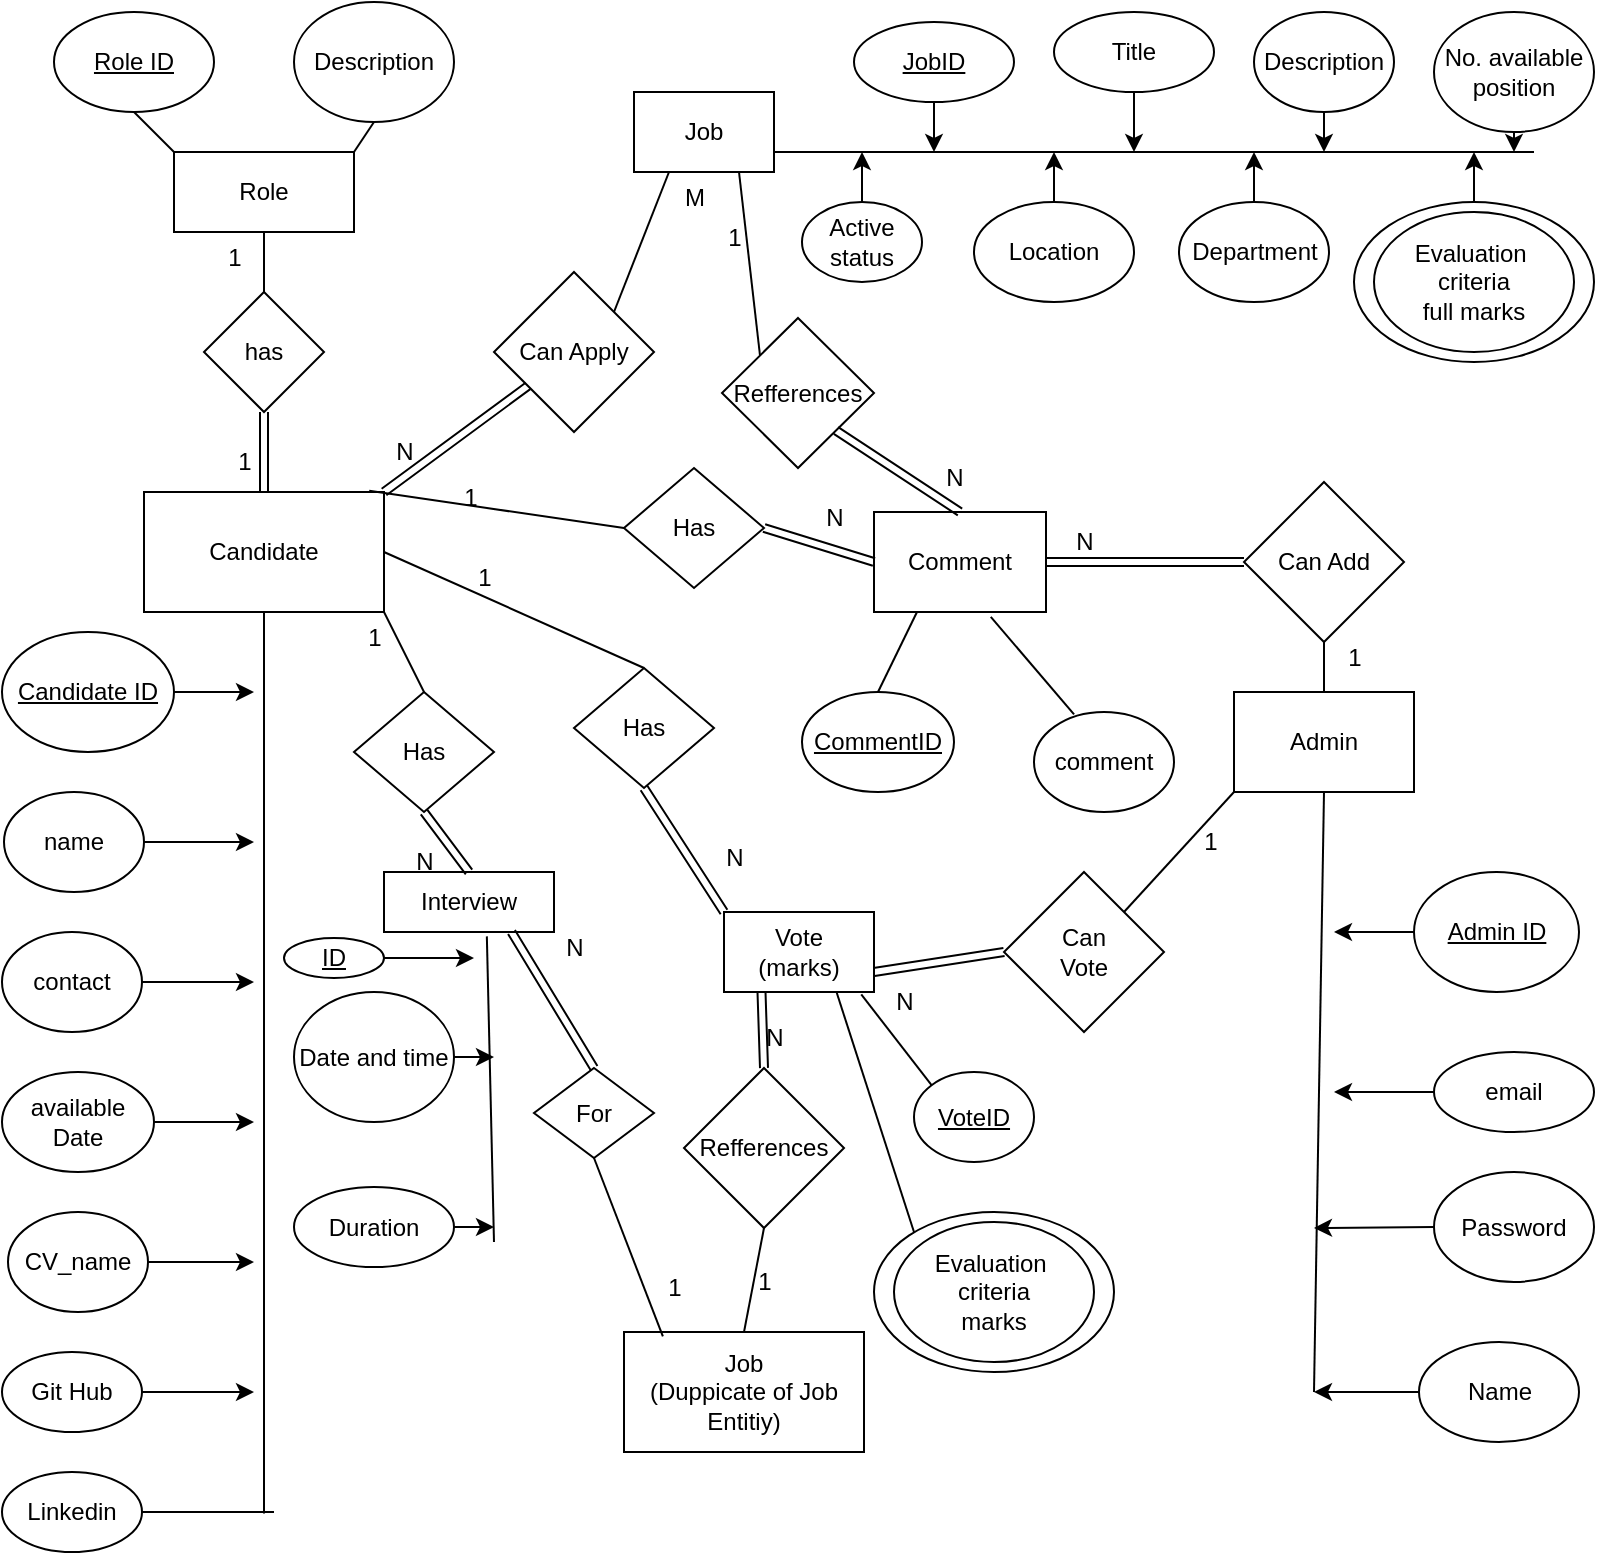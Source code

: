 <mxfile version="24.7.6">
  <diagram name="Page-1" id="WARzqJmZyCkNk78oDtjW">
    <mxGraphModel dx="1050" dy="522" grid="1" gridSize="10" guides="1" tooltips="1" connect="1" arrows="1" fold="1" page="1" pageScale="1" pageWidth="827" pageHeight="1169" math="0" shadow="0">
      <root>
        <mxCell id="0" />
        <mxCell id="1" parent="0" />
        <mxCell id="8VByRoDsS0wqyo2PORcs-43" value="" style="ellipse;whiteSpace=wrap;html=1;gradientColor=none;fillStyle=hatch;" parent="1" vertex="1">
          <mxGeometry x="690" y="230" width="120" height="80" as="geometry" />
        </mxCell>
        <mxCell id="8VByRoDsS0wqyo2PORcs-1" value="Candidate" style="rounded=0;whiteSpace=wrap;html=1;" parent="1" vertex="1">
          <mxGeometry x="85" y="375" width="120" height="60" as="geometry" />
        </mxCell>
        <mxCell id="8VByRoDsS0wqyo2PORcs-2" value="Role" style="rounded=0;whiteSpace=wrap;html=1;" parent="1" vertex="1">
          <mxGeometry x="100" y="205" width="90" height="40" as="geometry" />
        </mxCell>
        <mxCell id="8VByRoDsS0wqyo2PORcs-3" value="&lt;u&gt;Role ID&lt;/u&gt;" style="ellipse;whiteSpace=wrap;html=1;" parent="1" vertex="1">
          <mxGeometry x="40" y="135" width="80" height="50" as="geometry" />
        </mxCell>
        <mxCell id="8VByRoDsS0wqyo2PORcs-4" value="Description" style="ellipse;whiteSpace=wrap;html=1;" parent="1" vertex="1">
          <mxGeometry x="160" y="130" width="80" height="60" as="geometry" />
        </mxCell>
        <mxCell id="8VByRoDsS0wqyo2PORcs-5" value="" style="endArrow=none;html=1;rounded=0;exitX=0.5;exitY=1;exitDx=0;exitDy=0;entryX=0;entryY=0;entryDx=0;entryDy=0;" parent="1" source="8VByRoDsS0wqyo2PORcs-3" target="8VByRoDsS0wqyo2PORcs-2" edge="1">
          <mxGeometry width="50" height="50" relative="1" as="geometry">
            <mxPoint x="400" y="395" as="sourcePoint" />
            <mxPoint x="450" y="345" as="targetPoint" />
          </mxGeometry>
        </mxCell>
        <mxCell id="8VByRoDsS0wqyo2PORcs-6" value="" style="endArrow=none;html=1;rounded=0;exitX=0.5;exitY=1;exitDx=0;exitDy=0;entryX=1;entryY=0;entryDx=0;entryDy=0;" parent="1" source="8VByRoDsS0wqyo2PORcs-4" target="8VByRoDsS0wqyo2PORcs-2" edge="1">
          <mxGeometry width="50" height="50" relative="1" as="geometry">
            <mxPoint x="400" y="395" as="sourcePoint" />
            <mxPoint x="450" y="345" as="targetPoint" />
          </mxGeometry>
        </mxCell>
        <mxCell id="8VByRoDsS0wqyo2PORcs-7" value="has" style="rhombus;whiteSpace=wrap;html=1;" parent="1" vertex="1">
          <mxGeometry x="115" y="275" width="60" height="60" as="geometry" />
        </mxCell>
        <mxCell id="8VByRoDsS0wqyo2PORcs-8" value="" style="endArrow=none;html=1;rounded=0;exitX=0.5;exitY=1;exitDx=0;exitDy=0;entryX=0.5;entryY=0;entryDx=0;entryDy=0;" parent="1" source="8VByRoDsS0wqyo2PORcs-2" target="8VByRoDsS0wqyo2PORcs-7" edge="1">
          <mxGeometry width="50" height="50" relative="1" as="geometry">
            <mxPoint x="400" y="395" as="sourcePoint" />
            <mxPoint x="450" y="345" as="targetPoint" />
          </mxGeometry>
        </mxCell>
        <mxCell id="8VByRoDsS0wqyo2PORcs-9" value="" style="shape=link;html=1;rounded=0;exitX=0.5;exitY=1;exitDx=0;exitDy=0;entryX=0.5;entryY=0;entryDx=0;entryDy=0;" parent="1" source="8VByRoDsS0wqyo2PORcs-7" target="8VByRoDsS0wqyo2PORcs-1" edge="1">
          <mxGeometry width="100" relative="1" as="geometry">
            <mxPoint x="380" y="375" as="sourcePoint" />
            <mxPoint x="480" y="375" as="targetPoint" />
          </mxGeometry>
        </mxCell>
        <mxCell id="8VByRoDsS0wqyo2PORcs-28" style="edgeStyle=orthogonalEdgeStyle;rounded=0;orthogonalLoop=1;jettySize=auto;html=1;exitX=1;exitY=0.5;exitDx=0;exitDy=0;" parent="1" source="8VByRoDsS0wqyo2PORcs-10" edge="1">
          <mxGeometry relative="1" as="geometry">
            <mxPoint x="140" y="475" as="targetPoint" />
          </mxGeometry>
        </mxCell>
        <mxCell id="8VByRoDsS0wqyo2PORcs-10" value="&lt;u&gt;Candidate ID&lt;/u&gt;" style="ellipse;whiteSpace=wrap;html=1;" parent="1" vertex="1">
          <mxGeometry x="14" y="445" width="86" height="60" as="geometry" />
        </mxCell>
        <mxCell id="8VByRoDsS0wqyo2PORcs-27" style="edgeStyle=orthogonalEdgeStyle;rounded=0;orthogonalLoop=1;jettySize=auto;html=1;exitX=1;exitY=0.5;exitDx=0;exitDy=0;" parent="1" source="8VByRoDsS0wqyo2PORcs-11" edge="1">
          <mxGeometry relative="1" as="geometry">
            <mxPoint x="140" y="550" as="targetPoint" />
          </mxGeometry>
        </mxCell>
        <mxCell id="8VByRoDsS0wqyo2PORcs-11" value="name" style="ellipse;whiteSpace=wrap;html=1;" parent="1" vertex="1">
          <mxGeometry x="15" y="525" width="70" height="50" as="geometry" />
        </mxCell>
        <mxCell id="8VByRoDsS0wqyo2PORcs-26" style="edgeStyle=orthogonalEdgeStyle;rounded=0;orthogonalLoop=1;jettySize=auto;html=1;exitX=1;exitY=0.5;exitDx=0;exitDy=0;" parent="1" source="8VByRoDsS0wqyo2PORcs-12" edge="1">
          <mxGeometry relative="1" as="geometry">
            <mxPoint x="140" y="620" as="targetPoint" />
          </mxGeometry>
        </mxCell>
        <mxCell id="8VByRoDsS0wqyo2PORcs-12" value="contact" style="ellipse;whiteSpace=wrap;html=1;" parent="1" vertex="1">
          <mxGeometry x="14" y="595" width="70" height="50" as="geometry" />
        </mxCell>
        <mxCell id="8VByRoDsS0wqyo2PORcs-25" style="edgeStyle=orthogonalEdgeStyle;rounded=0;orthogonalLoop=1;jettySize=auto;html=1;exitX=1;exitY=0.5;exitDx=0;exitDy=0;" parent="1" source="8VByRoDsS0wqyo2PORcs-13" edge="1">
          <mxGeometry relative="1" as="geometry">
            <mxPoint x="140" y="690" as="targetPoint" />
          </mxGeometry>
        </mxCell>
        <mxCell id="8VByRoDsS0wqyo2PORcs-13" value="available&lt;div&gt;Date&lt;/div&gt;" style="ellipse;whiteSpace=wrap;html=1;" parent="1" vertex="1">
          <mxGeometry x="14" y="665" width="76" height="50" as="geometry" />
        </mxCell>
        <mxCell id="8VByRoDsS0wqyo2PORcs-14" value="1" style="text;html=1;align=center;verticalAlign=middle;resizable=0;points=[];autosize=1;strokeColor=none;fillColor=none;" parent="1" vertex="1">
          <mxGeometry x="120" y="345" width="30" height="30" as="geometry" />
        </mxCell>
        <mxCell id="8VByRoDsS0wqyo2PORcs-15" value="1" style="text;html=1;align=center;verticalAlign=middle;resizable=0;points=[];autosize=1;strokeColor=none;fillColor=none;" parent="1" vertex="1">
          <mxGeometry x="115" y="243" width="30" height="30" as="geometry" />
        </mxCell>
        <mxCell id="8VByRoDsS0wqyo2PORcs-24" style="edgeStyle=orthogonalEdgeStyle;rounded=0;orthogonalLoop=1;jettySize=auto;html=1;exitX=1;exitY=0.5;exitDx=0;exitDy=0;" parent="1" source="8VByRoDsS0wqyo2PORcs-16" edge="1">
          <mxGeometry relative="1" as="geometry">
            <mxPoint x="140" y="760" as="targetPoint" />
          </mxGeometry>
        </mxCell>
        <mxCell id="8VByRoDsS0wqyo2PORcs-16" value="CV_name" style="ellipse;whiteSpace=wrap;html=1;" parent="1" vertex="1">
          <mxGeometry x="17" y="735" width="70" height="50" as="geometry" />
        </mxCell>
        <mxCell id="8VByRoDsS0wqyo2PORcs-23" style="edgeStyle=orthogonalEdgeStyle;rounded=0;orthogonalLoop=1;jettySize=auto;html=1;exitX=1;exitY=0.5;exitDx=0;exitDy=0;" parent="1" source="8VByRoDsS0wqyo2PORcs-17" edge="1">
          <mxGeometry relative="1" as="geometry">
            <mxPoint x="140" y="825" as="targetPoint" />
          </mxGeometry>
        </mxCell>
        <mxCell id="8VByRoDsS0wqyo2PORcs-17" value="Git Hub" style="ellipse;whiteSpace=wrap;html=1;" parent="1" vertex="1">
          <mxGeometry x="14" y="805" width="70" height="40" as="geometry" />
        </mxCell>
        <mxCell id="8VByRoDsS0wqyo2PORcs-18" value="Linkedin" style="ellipse;whiteSpace=wrap;html=1;" parent="1" vertex="1">
          <mxGeometry x="14" y="865" width="70" height="40" as="geometry" />
        </mxCell>
        <mxCell id="8VByRoDsS0wqyo2PORcs-20" value="" style="endArrow=none;html=1;rounded=0;exitX=0.5;exitY=1;exitDx=0;exitDy=0;" parent="1" source="8VByRoDsS0wqyo2PORcs-1" edge="1">
          <mxGeometry width="50" height="50" relative="1" as="geometry">
            <mxPoint x="400" y="475" as="sourcePoint" />
            <mxPoint x="145" y="885.8" as="targetPoint" />
          </mxGeometry>
        </mxCell>
        <mxCell id="8VByRoDsS0wqyo2PORcs-21" value="" style="endArrow=none;html=1;rounded=0;exitX=1;exitY=0.5;exitDx=0;exitDy=0;" parent="1" source="8VByRoDsS0wqyo2PORcs-18" edge="1">
          <mxGeometry width="50" height="50" relative="1" as="geometry">
            <mxPoint x="400" y="695" as="sourcePoint" />
            <mxPoint x="150" y="885" as="targetPoint" />
          </mxGeometry>
        </mxCell>
        <mxCell id="8VByRoDsS0wqyo2PORcs-29" value="Job" style="rounded=0;whiteSpace=wrap;html=1;" parent="1" vertex="1">
          <mxGeometry x="330" y="175" width="70" height="40" as="geometry" />
        </mxCell>
        <mxCell id="8VByRoDsS0wqyo2PORcs-30" value="Can Apply" style="rhombus;whiteSpace=wrap;html=1;" parent="1" vertex="1">
          <mxGeometry x="260" y="265" width="80" height="80" as="geometry" />
        </mxCell>
        <mxCell id="8VByRoDsS0wqyo2PORcs-31" value="" style="shape=link;html=1;rounded=0;exitX=1;exitY=0;exitDx=0;exitDy=0;" parent="1" source="8VByRoDsS0wqyo2PORcs-1" target="8VByRoDsS0wqyo2PORcs-30" edge="1">
          <mxGeometry width="100" relative="1" as="geometry">
            <mxPoint x="340" y="385" as="sourcePoint" />
            <mxPoint x="440" y="385" as="targetPoint" />
          </mxGeometry>
        </mxCell>
        <mxCell id="8VByRoDsS0wqyo2PORcs-32" value="" style="endArrow=none;html=1;rounded=0;exitX=1;exitY=0;exitDx=0;exitDy=0;entryX=0.25;entryY=1;entryDx=0;entryDy=0;" parent="1" source="8VByRoDsS0wqyo2PORcs-30" target="8VByRoDsS0wqyo2PORcs-29" edge="1">
          <mxGeometry width="50" height="50" relative="1" as="geometry">
            <mxPoint x="370" y="405" as="sourcePoint" />
            <mxPoint x="420" y="355" as="targetPoint" />
          </mxGeometry>
        </mxCell>
        <mxCell id="8VByRoDsS0wqyo2PORcs-33" value="N" style="text;html=1;align=center;verticalAlign=middle;resizable=0;points=[];autosize=1;strokeColor=none;fillColor=none;" parent="1" vertex="1">
          <mxGeometry x="200" y="340" width="30" height="30" as="geometry" />
        </mxCell>
        <mxCell id="8VByRoDsS0wqyo2PORcs-34" value="M" style="text;html=1;align=center;verticalAlign=middle;resizable=0;points=[];autosize=1;strokeColor=none;fillColor=none;" parent="1" vertex="1">
          <mxGeometry x="345" y="213" width="30" height="30" as="geometry" />
        </mxCell>
        <mxCell id="8VByRoDsS0wqyo2PORcs-49" style="edgeStyle=orthogonalEdgeStyle;rounded=0;orthogonalLoop=1;jettySize=auto;html=1;exitX=0.5;exitY=1;exitDx=0;exitDy=0;" parent="1" source="8VByRoDsS0wqyo2PORcs-35" edge="1">
          <mxGeometry relative="1" as="geometry">
            <mxPoint x="480" y="205" as="targetPoint" />
          </mxGeometry>
        </mxCell>
        <mxCell id="8VByRoDsS0wqyo2PORcs-35" value="&lt;u&gt;JobID&lt;/u&gt;" style="ellipse;whiteSpace=wrap;html=1;" parent="1" vertex="1">
          <mxGeometry x="440" y="140" width="80" height="40" as="geometry" />
        </mxCell>
        <mxCell id="8VByRoDsS0wqyo2PORcs-50" style="edgeStyle=orthogonalEdgeStyle;rounded=0;orthogonalLoop=1;jettySize=auto;html=1;exitX=0.5;exitY=1;exitDx=0;exitDy=0;" parent="1" source="8VByRoDsS0wqyo2PORcs-36" edge="1">
          <mxGeometry relative="1" as="geometry">
            <mxPoint x="580" y="205" as="targetPoint" />
          </mxGeometry>
        </mxCell>
        <mxCell id="8VByRoDsS0wqyo2PORcs-36" value="Title" style="ellipse;whiteSpace=wrap;html=1;" parent="1" vertex="1">
          <mxGeometry x="540" y="135" width="80" height="40" as="geometry" />
        </mxCell>
        <mxCell id="8VByRoDsS0wqyo2PORcs-51" style="edgeStyle=orthogonalEdgeStyle;rounded=0;orthogonalLoop=1;jettySize=auto;html=1;exitX=0.5;exitY=1;exitDx=0;exitDy=0;" parent="1" source="8VByRoDsS0wqyo2PORcs-37" edge="1">
          <mxGeometry relative="1" as="geometry">
            <mxPoint x="675" y="205" as="targetPoint" />
          </mxGeometry>
        </mxCell>
        <mxCell id="8VByRoDsS0wqyo2PORcs-37" value="Description" style="ellipse;whiteSpace=wrap;html=1;" parent="1" vertex="1">
          <mxGeometry x="640" y="135" width="70" height="50" as="geometry" />
        </mxCell>
        <mxCell id="8VByRoDsS0wqyo2PORcs-52" style="edgeStyle=orthogonalEdgeStyle;rounded=0;orthogonalLoop=1;jettySize=auto;html=1;exitX=0.5;exitY=1;exitDx=0;exitDy=0;" parent="1" source="8VByRoDsS0wqyo2PORcs-38" edge="1">
          <mxGeometry relative="1" as="geometry">
            <mxPoint x="770" y="205" as="targetPoint" />
          </mxGeometry>
        </mxCell>
        <mxCell id="8VByRoDsS0wqyo2PORcs-38" value="No. available&lt;div&gt;position&lt;/div&gt;" style="ellipse;whiteSpace=wrap;html=1;" parent="1" vertex="1">
          <mxGeometry x="730" y="135" width="80" height="60" as="geometry" />
        </mxCell>
        <mxCell id="8VByRoDsS0wqyo2PORcs-48" style="edgeStyle=orthogonalEdgeStyle;rounded=0;orthogonalLoop=1;jettySize=auto;html=1;exitX=0.5;exitY=0;exitDx=0;exitDy=0;" parent="1" source="8VByRoDsS0wqyo2PORcs-39" edge="1">
          <mxGeometry relative="1" as="geometry">
            <mxPoint x="444" y="205" as="targetPoint" />
          </mxGeometry>
        </mxCell>
        <mxCell id="8VByRoDsS0wqyo2PORcs-39" value="Active status" style="ellipse;whiteSpace=wrap;html=1;" parent="1" vertex="1">
          <mxGeometry x="414" y="230" width="60" height="40" as="geometry" />
        </mxCell>
        <mxCell id="8VByRoDsS0wqyo2PORcs-47" style="edgeStyle=orthogonalEdgeStyle;rounded=0;orthogonalLoop=1;jettySize=auto;html=1;exitX=0.5;exitY=0;exitDx=0;exitDy=0;" parent="1" source="8VByRoDsS0wqyo2PORcs-40" edge="1">
          <mxGeometry relative="1" as="geometry">
            <mxPoint x="540" y="205" as="targetPoint" />
          </mxGeometry>
        </mxCell>
        <mxCell id="8VByRoDsS0wqyo2PORcs-40" value="Location" style="ellipse;whiteSpace=wrap;html=1;" parent="1" vertex="1">
          <mxGeometry x="500" y="230" width="80" height="50" as="geometry" />
        </mxCell>
        <mxCell id="8VByRoDsS0wqyo2PORcs-46" style="edgeStyle=orthogonalEdgeStyle;rounded=0;orthogonalLoop=1;jettySize=auto;html=1;exitX=0.5;exitY=0;exitDx=0;exitDy=0;" parent="1" source="8VByRoDsS0wqyo2PORcs-41" edge="1">
          <mxGeometry relative="1" as="geometry">
            <mxPoint x="640" y="205" as="targetPoint" />
          </mxGeometry>
        </mxCell>
        <mxCell id="8VByRoDsS0wqyo2PORcs-41" value="Department" style="ellipse;whiteSpace=wrap;html=1;" parent="1" vertex="1">
          <mxGeometry x="602.5" y="230" width="75" height="50" as="geometry" />
        </mxCell>
        <mxCell id="8VByRoDsS0wqyo2PORcs-42" value="Evaluation&amp;nbsp;&lt;div&gt;criteria&lt;/div&gt;&lt;div&gt;full marks&lt;/div&gt;" style="ellipse;whiteSpace=wrap;html=1;" parent="1" vertex="1">
          <mxGeometry x="700" y="235" width="100" height="70" as="geometry" />
        </mxCell>
        <mxCell id="8VByRoDsS0wqyo2PORcs-45" style="edgeStyle=orthogonalEdgeStyle;rounded=0;orthogonalLoop=1;jettySize=auto;html=1;exitX=0.5;exitY=0;exitDx=0;exitDy=0;" parent="1" source="8VByRoDsS0wqyo2PORcs-43" edge="1">
          <mxGeometry relative="1" as="geometry">
            <mxPoint x="750" y="205" as="targetPoint" />
          </mxGeometry>
        </mxCell>
        <mxCell id="8VByRoDsS0wqyo2PORcs-44" value="" style="endArrow=none;html=1;rounded=0;exitX=1;exitY=0.75;exitDx=0;exitDy=0;" parent="1" source="8VByRoDsS0wqyo2PORcs-29" edge="1">
          <mxGeometry width="50" height="50" relative="1" as="geometry">
            <mxPoint x="370" y="435" as="sourcePoint" />
            <mxPoint x="780" y="205" as="targetPoint" />
          </mxGeometry>
        </mxCell>
        <mxCell id="8VByRoDsS0wqyo2PORcs-53" value="Admin" style="rounded=0;whiteSpace=wrap;html=1;" parent="1" vertex="1">
          <mxGeometry x="630" y="475" width="90" height="50" as="geometry" />
        </mxCell>
        <mxCell id="8VByRoDsS0wqyo2PORcs-62" style="edgeStyle=orthogonalEdgeStyle;rounded=0;orthogonalLoop=1;jettySize=auto;html=1;exitX=0;exitY=0.5;exitDx=0;exitDy=0;" parent="1" source="8VByRoDsS0wqyo2PORcs-54" edge="1">
          <mxGeometry relative="1" as="geometry">
            <mxPoint x="680" y="595" as="targetPoint" />
          </mxGeometry>
        </mxCell>
        <mxCell id="8VByRoDsS0wqyo2PORcs-54" value="&lt;u&gt;Admin ID&lt;/u&gt;" style="ellipse;whiteSpace=wrap;html=1;" parent="1" vertex="1">
          <mxGeometry x="720" y="565" width="82.5" height="60" as="geometry" />
        </mxCell>
        <mxCell id="8VByRoDsS0wqyo2PORcs-61" style="edgeStyle=orthogonalEdgeStyle;rounded=0;orthogonalLoop=1;jettySize=auto;html=1;exitX=0;exitY=0.5;exitDx=0;exitDy=0;" parent="1" source="8VByRoDsS0wqyo2PORcs-55" edge="1">
          <mxGeometry relative="1" as="geometry">
            <mxPoint x="680" y="675" as="targetPoint" />
          </mxGeometry>
        </mxCell>
        <mxCell id="8VByRoDsS0wqyo2PORcs-55" value="email" style="ellipse;whiteSpace=wrap;html=1;" parent="1" vertex="1">
          <mxGeometry x="730" y="655" width="80" height="40" as="geometry" />
        </mxCell>
        <mxCell id="8VByRoDsS0wqyo2PORcs-56" value="Password" style="ellipse;whiteSpace=wrap;html=1;" parent="1" vertex="1">
          <mxGeometry x="730" y="715" width="80" height="55" as="geometry" />
        </mxCell>
        <mxCell id="8VByRoDsS0wqyo2PORcs-59" style="edgeStyle=orthogonalEdgeStyle;rounded=0;orthogonalLoop=1;jettySize=auto;html=1;exitX=0;exitY=0.5;exitDx=0;exitDy=0;" parent="1" source="8VByRoDsS0wqyo2PORcs-57" edge="1">
          <mxGeometry relative="1" as="geometry">
            <mxPoint x="670" y="825" as="targetPoint" />
          </mxGeometry>
        </mxCell>
        <mxCell id="8VByRoDsS0wqyo2PORcs-57" value="Name" style="ellipse;whiteSpace=wrap;html=1;" parent="1" vertex="1">
          <mxGeometry x="722.5" y="800" width="80" height="50" as="geometry" />
        </mxCell>
        <mxCell id="8VByRoDsS0wqyo2PORcs-58" value="" style="endArrow=none;html=1;rounded=0;entryX=0.5;entryY=1;entryDx=0;entryDy=0;" parent="1" target="8VByRoDsS0wqyo2PORcs-53" edge="1">
          <mxGeometry width="50" height="50" relative="1" as="geometry">
            <mxPoint x="670" y="825" as="sourcePoint" />
            <mxPoint x="450" y="615" as="targetPoint" />
          </mxGeometry>
        </mxCell>
        <mxCell id="8VByRoDsS0wqyo2PORcs-67" value="" style="endArrow=classic;html=1;rounded=0;exitX=0;exitY=0.5;exitDx=0;exitDy=0;" parent="1" source="8VByRoDsS0wqyo2PORcs-56" edge="1">
          <mxGeometry width="50" height="50" relative="1" as="geometry">
            <mxPoint x="400" y="665" as="sourcePoint" />
            <mxPoint x="670" y="743" as="targetPoint" />
          </mxGeometry>
        </mxCell>
        <mxCell id="8VByRoDsS0wqyo2PORcs-68" value="Comment" style="rounded=0;whiteSpace=wrap;html=1;" parent="1" vertex="1">
          <mxGeometry x="450" y="385" width="86" height="50" as="geometry" />
        </mxCell>
        <mxCell id="8VByRoDsS0wqyo2PORcs-69" value="Can Add" style="rhombus;whiteSpace=wrap;html=1;" parent="1" vertex="1">
          <mxGeometry x="635" y="370" width="80" height="80" as="geometry" />
        </mxCell>
        <mxCell id="8VByRoDsS0wqyo2PORcs-71" value="" style="shape=link;html=1;rounded=0;entryX=0;entryY=0.5;entryDx=0;entryDy=0;exitX=1;exitY=0.5;exitDx=0;exitDy=0;" parent="1" source="8VByRoDsS0wqyo2PORcs-68" target="8VByRoDsS0wqyo2PORcs-69" edge="1">
          <mxGeometry width="100" relative="1" as="geometry">
            <mxPoint x="380" y="405" as="sourcePoint" />
            <mxPoint x="480" y="535" as="targetPoint" />
          </mxGeometry>
        </mxCell>
        <mxCell id="8VByRoDsS0wqyo2PORcs-72" value="" style="endArrow=none;html=1;rounded=0;exitX=0.5;exitY=0;exitDx=0;exitDy=0;entryX=0.5;entryY=1;entryDx=0;entryDy=0;" parent="1" source="8VByRoDsS0wqyo2PORcs-53" target="8VByRoDsS0wqyo2PORcs-69" edge="1">
          <mxGeometry width="50" height="50" relative="1" as="geometry">
            <mxPoint x="400" y="435" as="sourcePoint" />
            <mxPoint x="450" y="385" as="targetPoint" />
          </mxGeometry>
        </mxCell>
        <mxCell id="8VByRoDsS0wqyo2PORcs-73" value="1" style="text;html=1;align=center;verticalAlign=middle;resizable=0;points=[];autosize=1;strokeColor=none;fillColor=none;" parent="1" vertex="1">
          <mxGeometry x="675" y="443" width="30" height="30" as="geometry" />
        </mxCell>
        <mxCell id="8VByRoDsS0wqyo2PORcs-74" value="N" style="text;html=1;align=center;verticalAlign=middle;resizable=0;points=[];autosize=1;strokeColor=none;fillColor=none;" parent="1" vertex="1">
          <mxGeometry x="540" y="385" width="30" height="30" as="geometry" />
        </mxCell>
        <mxCell id="8VByRoDsS0wqyo2PORcs-75" value="&lt;u&gt;CommentID&lt;/u&gt;" style="ellipse;whiteSpace=wrap;html=1;" parent="1" vertex="1">
          <mxGeometry x="414" y="475" width="76" height="50" as="geometry" />
        </mxCell>
        <mxCell id="8VByRoDsS0wqyo2PORcs-76" value="comment" style="ellipse;whiteSpace=wrap;html=1;" parent="1" vertex="1">
          <mxGeometry x="530" y="485" width="70" height="50" as="geometry" />
        </mxCell>
        <mxCell id="8VByRoDsS0wqyo2PORcs-77" value="" style="endArrow=none;html=1;rounded=0;exitX=0.5;exitY=0;exitDx=0;exitDy=0;entryX=0.25;entryY=1;entryDx=0;entryDy=0;" parent="1" source="8VByRoDsS0wqyo2PORcs-75" target="8VByRoDsS0wqyo2PORcs-68" edge="1">
          <mxGeometry width="50" height="50" relative="1" as="geometry">
            <mxPoint x="360" y="465" as="sourcePoint" />
            <mxPoint x="410" y="415" as="targetPoint" />
          </mxGeometry>
        </mxCell>
        <mxCell id="8VByRoDsS0wqyo2PORcs-78" value="" style="endArrow=none;html=1;rounded=0;entryX=0.679;entryY=1.048;entryDx=0;entryDy=0;entryPerimeter=0;exitX=0.286;exitY=0.024;exitDx=0;exitDy=0;exitPerimeter=0;" parent="1" source="8VByRoDsS0wqyo2PORcs-76" target="8VByRoDsS0wqyo2PORcs-68" edge="1">
          <mxGeometry width="50" height="50" relative="1" as="geometry">
            <mxPoint x="360" y="465" as="sourcePoint" />
            <mxPoint x="410" y="415" as="targetPoint" />
          </mxGeometry>
        </mxCell>
        <mxCell id="8VByRoDsS0wqyo2PORcs-79" value="Interview" style="rounded=0;whiteSpace=wrap;html=1;" parent="1" vertex="1">
          <mxGeometry x="205" y="565" width="85" height="30" as="geometry" />
        </mxCell>
        <mxCell id="8VByRoDsS0wqyo2PORcs-80" value="Has" style="rhombus;whiteSpace=wrap;html=1;" parent="1" vertex="1">
          <mxGeometry x="190" y="475" width="70" height="60" as="geometry" />
        </mxCell>
        <mxCell id="8VByRoDsS0wqyo2PORcs-81" value="" style="shape=link;html=1;rounded=0;exitX=0.5;exitY=0;exitDx=0;exitDy=0;entryX=0.5;entryY=1;entryDx=0;entryDy=0;" parent="1" source="8VByRoDsS0wqyo2PORcs-79" target="8VByRoDsS0wqyo2PORcs-80" edge="1">
          <mxGeometry width="100" relative="1" as="geometry">
            <mxPoint x="340" y="565" as="sourcePoint" />
            <mxPoint x="440" y="565" as="targetPoint" />
          </mxGeometry>
        </mxCell>
        <mxCell id="8VByRoDsS0wqyo2PORcs-82" value="" style="endArrow=none;html=1;rounded=0;exitX=1;exitY=1;exitDx=0;exitDy=0;entryX=0.5;entryY=0;entryDx=0;entryDy=0;" parent="1" source="8VByRoDsS0wqyo2PORcs-1" target="8VByRoDsS0wqyo2PORcs-80" edge="1">
          <mxGeometry width="50" height="50" relative="1" as="geometry">
            <mxPoint x="370" y="585" as="sourcePoint" />
            <mxPoint x="420" y="535" as="targetPoint" />
          </mxGeometry>
        </mxCell>
        <mxCell id="8VByRoDsS0wqyo2PORcs-83" value="1" style="text;html=1;align=center;verticalAlign=middle;resizable=0;points=[];autosize=1;strokeColor=none;fillColor=none;" parent="1" vertex="1">
          <mxGeometry x="185" y="433" width="30" height="30" as="geometry" />
        </mxCell>
        <mxCell id="8VByRoDsS0wqyo2PORcs-84" value="N" style="text;html=1;align=center;verticalAlign=middle;resizable=0;points=[];autosize=1;strokeColor=none;fillColor=none;" parent="1" vertex="1">
          <mxGeometry x="210" y="545" width="30" height="30" as="geometry" />
        </mxCell>
        <mxCell id="8VByRoDsS0wqyo2PORcs-133" style="edgeStyle=orthogonalEdgeStyle;rounded=0;orthogonalLoop=1;jettySize=auto;html=1;exitX=1;exitY=0.5;exitDx=0;exitDy=0;" parent="1" source="8VByRoDsS0wqyo2PORcs-85" edge="1">
          <mxGeometry relative="1" as="geometry">
            <mxPoint x="260" y="658" as="targetPoint" />
          </mxGeometry>
        </mxCell>
        <mxCell id="8VByRoDsS0wqyo2PORcs-85" value="Date and time" style="ellipse;whiteSpace=wrap;html=1;" parent="1" vertex="1">
          <mxGeometry x="160" y="625" width="80" height="65" as="geometry" />
        </mxCell>
        <mxCell id="8VByRoDsS0wqyo2PORcs-132" style="edgeStyle=orthogonalEdgeStyle;rounded=0;orthogonalLoop=1;jettySize=auto;html=1;exitX=1;exitY=0.5;exitDx=0;exitDy=0;" parent="1" source="8VByRoDsS0wqyo2PORcs-86" edge="1">
          <mxGeometry relative="1" as="geometry">
            <mxPoint x="260" y="743" as="targetPoint" />
          </mxGeometry>
        </mxCell>
        <mxCell id="8VByRoDsS0wqyo2PORcs-86" value="Duration" style="ellipse;whiteSpace=wrap;html=1;" parent="1" vertex="1">
          <mxGeometry x="160" y="722.5" width="80" height="40" as="geometry" />
        </mxCell>
        <mxCell id="8VByRoDsS0wqyo2PORcs-90" value="Vote&lt;div&gt;(marks)&lt;/div&gt;" style="rounded=0;whiteSpace=wrap;html=1;" parent="1" vertex="1">
          <mxGeometry x="375" y="585" width="75" height="40" as="geometry" />
        </mxCell>
        <mxCell id="8VByRoDsS0wqyo2PORcs-91" value="" style="ellipse;whiteSpace=wrap;html=1;gradientColor=none;fillStyle=hatch;" parent="1" vertex="1">
          <mxGeometry x="450" y="735" width="120" height="80" as="geometry" />
        </mxCell>
        <mxCell id="8VByRoDsS0wqyo2PORcs-93" value="Evaluation&amp;nbsp;&lt;div&gt;criteria&lt;/div&gt;&lt;div&gt;&lt;span style=&quot;background-color: initial;&quot;&gt;marks&lt;/span&gt;&lt;/div&gt;" style="ellipse;whiteSpace=wrap;html=1;" parent="1" vertex="1">
          <mxGeometry x="460" y="740" width="100" height="70" as="geometry" />
        </mxCell>
        <mxCell id="8VByRoDsS0wqyo2PORcs-95" value="Can&lt;div&gt;Vote&lt;/div&gt;" style="rhombus;whiteSpace=wrap;html=1;" parent="1" vertex="1">
          <mxGeometry x="515" y="565" width="80" height="80" as="geometry" />
        </mxCell>
        <mxCell id="8VByRoDsS0wqyo2PORcs-96" value="" style="shape=link;html=1;rounded=0;exitX=1;exitY=0.75;exitDx=0;exitDy=0;entryX=0;entryY=0.5;entryDx=0;entryDy=0;" parent="1" source="8VByRoDsS0wqyo2PORcs-90" target="8VByRoDsS0wqyo2PORcs-95" edge="1">
          <mxGeometry width="100" relative="1" as="geometry">
            <mxPoint x="340" y="545" as="sourcePoint" />
            <mxPoint x="440" y="545" as="targetPoint" />
          </mxGeometry>
        </mxCell>
        <mxCell id="8VByRoDsS0wqyo2PORcs-98" value="" style="endArrow=none;html=1;rounded=0;exitX=1;exitY=0;exitDx=0;exitDy=0;entryX=0;entryY=1;entryDx=0;entryDy=0;" parent="1" source="8VByRoDsS0wqyo2PORcs-95" target="8VByRoDsS0wqyo2PORcs-53" edge="1">
          <mxGeometry width="50" height="50" relative="1" as="geometry">
            <mxPoint x="370" y="575" as="sourcePoint" />
            <mxPoint x="420" y="525" as="targetPoint" />
          </mxGeometry>
        </mxCell>
        <mxCell id="8VByRoDsS0wqyo2PORcs-99" value="N" style="text;html=1;align=center;verticalAlign=middle;resizable=0;points=[];autosize=1;strokeColor=none;fillColor=none;" parent="1" vertex="1">
          <mxGeometry x="450" y="615" width="30" height="30" as="geometry" />
        </mxCell>
        <mxCell id="8VByRoDsS0wqyo2PORcs-100" value="1" style="text;html=1;align=center;verticalAlign=middle;resizable=0;points=[];autosize=1;strokeColor=none;fillColor=none;" parent="1" vertex="1">
          <mxGeometry x="602.5" y="535" width="30" height="30" as="geometry" />
        </mxCell>
        <mxCell id="8VByRoDsS0wqyo2PORcs-101" value="Has" style="rhombus;whiteSpace=wrap;html=1;" parent="1" vertex="1">
          <mxGeometry x="300" y="463" width="70" height="60" as="geometry" />
        </mxCell>
        <mxCell id="8VByRoDsS0wqyo2PORcs-103" value="" style="endArrow=none;html=1;rounded=0;exitX=1;exitY=0.5;exitDx=0;exitDy=0;entryX=0.5;entryY=0;entryDx=0;entryDy=0;" parent="1" source="8VByRoDsS0wqyo2PORcs-1" target="8VByRoDsS0wqyo2PORcs-101" edge="1">
          <mxGeometry width="50" height="50" relative="1" as="geometry">
            <mxPoint x="370" y="575" as="sourcePoint" />
            <mxPoint x="420" y="525" as="targetPoint" />
          </mxGeometry>
        </mxCell>
        <mxCell id="8VByRoDsS0wqyo2PORcs-104" value="" style="shape=link;html=1;rounded=0;entryX=0;entryY=0;entryDx=0;entryDy=0;exitX=0.5;exitY=1;exitDx=0;exitDy=0;" parent="1" source="8VByRoDsS0wqyo2PORcs-101" target="8VByRoDsS0wqyo2PORcs-90" edge="1">
          <mxGeometry width="100" relative="1" as="geometry">
            <mxPoint x="340" y="545" as="sourcePoint" />
            <mxPoint x="440" y="545" as="targetPoint" />
          </mxGeometry>
        </mxCell>
        <mxCell id="8VByRoDsS0wqyo2PORcs-105" value="1" style="text;html=1;align=center;verticalAlign=middle;resizable=0;points=[];autosize=1;strokeColor=none;fillColor=none;" parent="1" vertex="1">
          <mxGeometry x="240" y="403" width="30" height="30" as="geometry" />
        </mxCell>
        <mxCell id="8VByRoDsS0wqyo2PORcs-106" value="N" style="text;html=1;align=center;verticalAlign=middle;resizable=0;points=[];autosize=1;strokeColor=none;fillColor=none;" parent="1" vertex="1">
          <mxGeometry x="365" y="543" width="30" height="30" as="geometry" />
        </mxCell>
        <mxCell id="8VByRoDsS0wqyo2PORcs-108" value="Has" style="rhombus;whiteSpace=wrap;html=1;" parent="1" vertex="1">
          <mxGeometry x="325" y="363" width="70" height="60" as="geometry" />
        </mxCell>
        <mxCell id="8VByRoDsS0wqyo2PORcs-109" value="" style="endArrow=none;html=1;rounded=0;exitX=-0.08;exitY=1.147;exitDx=0;exitDy=0;exitPerimeter=0;entryX=0;entryY=0.5;entryDx=0;entryDy=0;" parent="1" source="8VByRoDsS0wqyo2PORcs-33" target="8VByRoDsS0wqyo2PORcs-108" edge="1">
          <mxGeometry width="50" height="50" relative="1" as="geometry">
            <mxPoint x="240" y="428" as="sourcePoint" />
            <mxPoint x="310.711" y="378" as="targetPoint" />
          </mxGeometry>
        </mxCell>
        <mxCell id="8VByRoDsS0wqyo2PORcs-110" value="" style="shape=link;html=1;rounded=0;entryX=0;entryY=0.5;entryDx=0;entryDy=0;exitX=1;exitY=0.5;exitDx=0;exitDy=0;" parent="1" source="8VByRoDsS0wqyo2PORcs-108" target="8VByRoDsS0wqyo2PORcs-68" edge="1">
          <mxGeometry width="100" relative="1" as="geometry">
            <mxPoint x="400" y="395" as="sourcePoint" />
            <mxPoint x="440" y="395" as="targetPoint" />
          </mxGeometry>
        </mxCell>
        <mxCell id="8VByRoDsS0wqyo2PORcs-112" value="1" style="text;html=1;align=center;verticalAlign=middle;resizable=0;points=[];autosize=1;strokeColor=none;fillColor=none;" parent="1" vertex="1">
          <mxGeometry x="232.5" y="363" width="30" height="30" as="geometry" />
        </mxCell>
        <mxCell id="8VByRoDsS0wqyo2PORcs-113" value="N" style="text;html=1;align=center;verticalAlign=middle;resizable=0;points=[];autosize=1;strokeColor=none;fillColor=none;" parent="1" vertex="1">
          <mxGeometry x="415" y="373" width="30" height="30" as="geometry" />
        </mxCell>
        <mxCell id="8VByRoDsS0wqyo2PORcs-114" value="Refferences" style="rhombus;whiteSpace=wrap;html=1;" parent="1" vertex="1">
          <mxGeometry x="374" y="288" width="76" height="75" as="geometry" />
        </mxCell>
        <mxCell id="8VByRoDsS0wqyo2PORcs-115" value="" style="shape=link;html=1;rounded=0;entryX=0.5;entryY=0;entryDx=0;entryDy=0;exitX=1;exitY=1;exitDx=0;exitDy=0;" parent="1" source="8VByRoDsS0wqyo2PORcs-114" target="8VByRoDsS0wqyo2PORcs-68" edge="1">
          <mxGeometry width="100" relative="1" as="geometry">
            <mxPoint x="340" y="385" as="sourcePoint" />
            <mxPoint x="440" y="385" as="targetPoint" />
          </mxGeometry>
        </mxCell>
        <mxCell id="8VByRoDsS0wqyo2PORcs-116" value="" style="endArrow=none;html=1;rounded=0;exitX=0.75;exitY=1;exitDx=0;exitDy=0;entryX=0;entryY=0;entryDx=0;entryDy=0;" parent="1" source="8VByRoDsS0wqyo2PORcs-29" target="8VByRoDsS0wqyo2PORcs-114" edge="1">
          <mxGeometry width="50" height="50" relative="1" as="geometry">
            <mxPoint x="370" y="405" as="sourcePoint" />
            <mxPoint x="420" y="355" as="targetPoint" />
          </mxGeometry>
        </mxCell>
        <mxCell id="8VByRoDsS0wqyo2PORcs-117" value="1" style="text;html=1;align=center;verticalAlign=middle;resizable=0;points=[];autosize=1;strokeColor=none;fillColor=none;" parent="1" vertex="1">
          <mxGeometry x="365" y="233" width="30" height="30" as="geometry" />
        </mxCell>
        <mxCell id="8VByRoDsS0wqyo2PORcs-118" value="N" style="text;html=1;align=center;verticalAlign=middle;resizable=0;points=[];autosize=1;strokeColor=none;fillColor=none;" parent="1" vertex="1">
          <mxGeometry x="475" y="353" width="30" height="30" as="geometry" />
        </mxCell>
        <mxCell id="8VByRoDsS0wqyo2PORcs-121" value="&lt;u&gt;VoteID&lt;/u&gt;" style="ellipse;whiteSpace=wrap;html=1;" parent="1" vertex="1">
          <mxGeometry x="470" y="665" width="60" height="45" as="geometry" />
        </mxCell>
        <mxCell id="8VByRoDsS0wqyo2PORcs-122" value="Job&lt;div&gt;(Duppicate of Job&lt;/div&gt;&lt;div&gt;Entitiy)&lt;/div&gt;" style="rounded=0;whiteSpace=wrap;html=1;" parent="1" vertex="1">
          <mxGeometry x="325" y="795" width="120" height="60" as="geometry" />
        </mxCell>
        <mxCell id="8VByRoDsS0wqyo2PORcs-123" value="Refferences" style="rhombus;whiteSpace=wrap;html=1;" parent="1" vertex="1">
          <mxGeometry x="355" y="663" width="80" height="80" as="geometry" />
        </mxCell>
        <mxCell id="8VByRoDsS0wqyo2PORcs-124" value="" style="shape=link;html=1;rounded=0;entryX=0.25;entryY=1;entryDx=0;entryDy=0;exitX=0.5;exitY=0;exitDx=0;exitDy=0;" parent="1" source="8VByRoDsS0wqyo2PORcs-123" target="8VByRoDsS0wqyo2PORcs-90" edge="1">
          <mxGeometry width="100" relative="1" as="geometry">
            <mxPoint x="330" y="705" as="sourcePoint" />
            <mxPoint x="430" y="705" as="targetPoint" />
          </mxGeometry>
        </mxCell>
        <mxCell id="8VByRoDsS0wqyo2PORcs-126" value="" style="endArrow=none;html=1;rounded=0;entryX=0.5;entryY=1;entryDx=0;entryDy=0;exitX=0.5;exitY=0;exitDx=0;exitDy=0;" parent="1" source="8VByRoDsS0wqyo2PORcs-122" target="8VByRoDsS0wqyo2PORcs-123" edge="1">
          <mxGeometry width="50" height="50" relative="1" as="geometry">
            <mxPoint x="365" y="703" as="sourcePoint" />
            <mxPoint x="415" y="653" as="targetPoint" />
          </mxGeometry>
        </mxCell>
        <mxCell id="8VByRoDsS0wqyo2PORcs-127" value="N" style="text;html=1;align=center;verticalAlign=middle;resizable=0;points=[];autosize=1;strokeColor=none;fillColor=none;" parent="1" vertex="1">
          <mxGeometry x="385" y="633" width="30" height="30" as="geometry" />
        </mxCell>
        <mxCell id="8VByRoDsS0wqyo2PORcs-128" value="1" style="text;html=1;align=center;verticalAlign=middle;resizable=0;points=[];autosize=1;strokeColor=none;fillColor=none;" parent="1" vertex="1">
          <mxGeometry x="380" y="755" width="30" height="30" as="geometry" />
        </mxCell>
        <mxCell id="8VByRoDsS0wqyo2PORcs-129" value="" style="endArrow=none;html=1;rounded=0;entryX=0.915;entryY=1.03;entryDx=0;entryDy=0;entryPerimeter=0;exitX=0;exitY=0;exitDx=0;exitDy=0;" parent="1" source="8VByRoDsS0wqyo2PORcs-121" target="8VByRoDsS0wqyo2PORcs-90" edge="1">
          <mxGeometry width="50" height="50" relative="1" as="geometry">
            <mxPoint x="350" y="735" as="sourcePoint" />
            <mxPoint x="400" y="685" as="targetPoint" />
          </mxGeometry>
        </mxCell>
        <mxCell id="8VByRoDsS0wqyo2PORcs-130" value="" style="endArrow=none;html=1;rounded=0;entryX=0.75;entryY=1;entryDx=0;entryDy=0;" parent="1" target="8VByRoDsS0wqyo2PORcs-90" edge="1">
          <mxGeometry width="50" height="50" relative="1" as="geometry">
            <mxPoint x="470" y="745" as="sourcePoint" />
            <mxPoint x="400" y="685" as="targetPoint" />
          </mxGeometry>
        </mxCell>
        <mxCell id="8VByRoDsS0wqyo2PORcs-131" value="" style="endArrow=none;html=1;rounded=0;exitX=0.605;exitY=1.073;exitDx=0;exitDy=0;exitPerimeter=0;" parent="1" source="8VByRoDsS0wqyo2PORcs-79" edge="1">
          <mxGeometry width="50" height="50" relative="1" as="geometry">
            <mxPoint x="380" y="720" as="sourcePoint" />
            <mxPoint x="260" y="750" as="targetPoint" />
          </mxGeometry>
        </mxCell>
        <mxCell id="8VByRoDsS0wqyo2PORcs-134" value="For" style="rhombus;whiteSpace=wrap;html=1;" parent="1" vertex="1">
          <mxGeometry x="280" y="663" width="60" height="45" as="geometry" />
        </mxCell>
        <mxCell id="8VByRoDsS0wqyo2PORcs-135" value="" style="shape=link;html=1;rounded=0;exitX=0.75;exitY=1;exitDx=0;exitDy=0;entryX=0.5;entryY=0;entryDx=0;entryDy=0;" parent="1" source="8VByRoDsS0wqyo2PORcs-79" target="8VByRoDsS0wqyo2PORcs-134" edge="1">
          <mxGeometry width="100" relative="1" as="geometry">
            <mxPoint x="360" y="750" as="sourcePoint" />
            <mxPoint x="460" y="750" as="targetPoint" />
          </mxGeometry>
        </mxCell>
        <mxCell id="8VByRoDsS0wqyo2PORcs-136" value="" style="endArrow=none;html=1;rounded=0;exitX=0.162;exitY=0.037;exitDx=0;exitDy=0;exitPerimeter=0;entryX=0.5;entryY=1;entryDx=0;entryDy=0;" parent="1" source="8VByRoDsS0wqyo2PORcs-122" target="8VByRoDsS0wqyo2PORcs-134" edge="1">
          <mxGeometry width="50" height="50" relative="1" as="geometry">
            <mxPoint x="380" y="770" as="sourcePoint" />
            <mxPoint x="430" y="720" as="targetPoint" />
          </mxGeometry>
        </mxCell>
        <mxCell id="8VByRoDsS0wqyo2PORcs-137" value="N" style="text;html=1;align=center;verticalAlign=middle;resizable=0;points=[];autosize=1;strokeColor=none;fillColor=none;" parent="1" vertex="1">
          <mxGeometry x="285" y="588" width="30" height="30" as="geometry" />
        </mxCell>
        <mxCell id="8VByRoDsS0wqyo2PORcs-138" value="1" style="text;html=1;align=center;verticalAlign=middle;resizable=0;points=[];autosize=1;strokeColor=none;fillColor=none;" parent="1" vertex="1">
          <mxGeometry x="335" y="758" width="30" height="30" as="geometry" />
        </mxCell>
        <mxCell id="8VByRoDsS0wqyo2PORcs-140" style="edgeStyle=orthogonalEdgeStyle;rounded=0;orthogonalLoop=1;jettySize=auto;html=1;exitX=1;exitY=0.5;exitDx=0;exitDy=0;" parent="1" source="8VByRoDsS0wqyo2PORcs-139" edge="1">
          <mxGeometry relative="1" as="geometry">
            <mxPoint x="250" y="608" as="targetPoint" />
          </mxGeometry>
        </mxCell>
        <mxCell id="8VByRoDsS0wqyo2PORcs-139" value="&lt;u&gt;ID&lt;/u&gt;" style="ellipse;whiteSpace=wrap;html=1;" parent="1" vertex="1">
          <mxGeometry x="155" y="598" width="50" height="20" as="geometry" />
        </mxCell>
      </root>
    </mxGraphModel>
  </diagram>
</mxfile>
